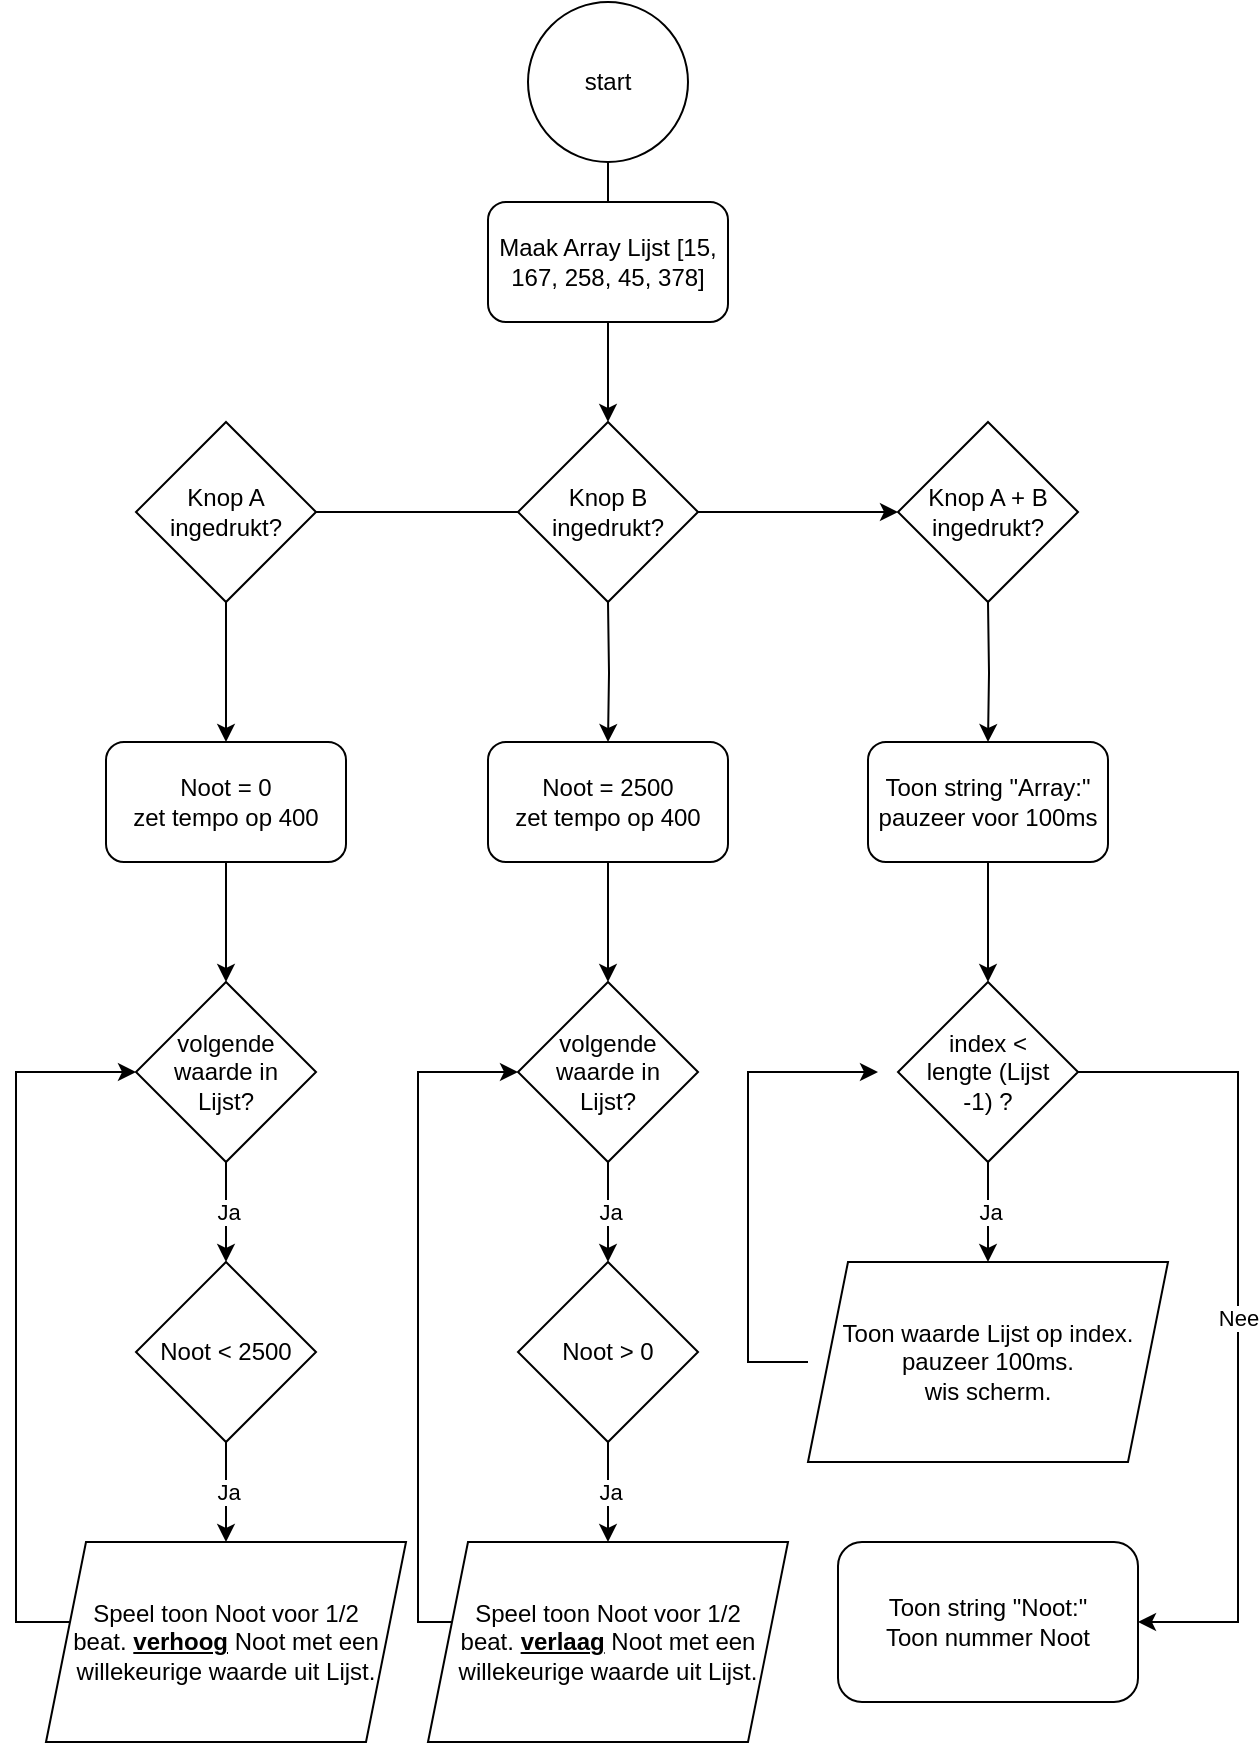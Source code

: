 <mxfile version="13.7.3" type="device"><diagram id="dYlMrsJqqFpLjH6-K3Lr" name="Pagina-1"><mxGraphModel dx="1422" dy="822" grid="1" gridSize="10" guides="1" tooltips="1" connect="1" arrows="1" fold="1" page="1" pageScale="1" pageWidth="827" pageHeight="1169" math="0" shadow="0"><root><mxCell id="0"/><mxCell id="1" parent="0"/><mxCell id="ZJuVpEujnTz1s3ba_48p-4" value="start" style="ellipse;whiteSpace=wrap;html=1;aspect=fixed;" vertex="1" parent="1"><mxGeometry x="365" y="30" width="80" height="80" as="geometry"/></mxCell><mxCell id="ZJuVpEujnTz1s3ba_48p-16" style="edgeStyle=orthogonalEdgeStyle;rounded=0;orthogonalLoop=1;jettySize=auto;html=1;entryX=0.5;entryY=0;entryDx=0;entryDy=0;" edge="1" parent="1" source="ZJuVpEujnTz1s3ba_48p-6" target="ZJuVpEujnTz1s3ba_48p-15"><mxGeometry relative="1" as="geometry"/></mxCell><mxCell id="ZJuVpEujnTz1s3ba_48p-6" value="Knop A ingedrukt?" style="rhombus;whiteSpace=wrap;html=1;" vertex="1" parent="1"><mxGeometry x="169" y="240" width="90" height="90" as="geometry"/></mxCell><mxCell id="ZJuVpEujnTz1s3ba_48p-73" style="edgeStyle=orthogonalEdgeStyle;rounded=0;orthogonalLoop=1;jettySize=auto;html=1;entryX=0;entryY=0.5;entryDx=0;entryDy=0;" edge="1" parent="1" source="ZJuVpEujnTz1s3ba_48p-11" target="ZJuVpEujnTz1s3ba_48p-63"><mxGeometry relative="1" as="geometry"><mxPoint x="540" y="285" as="targetPoint"/></mxGeometry></mxCell><mxCell id="ZJuVpEujnTz1s3ba_48p-11" value="Knop B ingedrukt?" style="rhombus;whiteSpace=wrap;html=1;" vertex="1" parent="1"><mxGeometry x="360" y="240" width="90" height="90" as="geometry"/></mxCell><mxCell id="ZJuVpEujnTz1s3ba_48p-12" value="" style="endArrow=none;html=1;exitX=1;exitY=0.5;exitDx=0;exitDy=0;entryX=0;entryY=0.5;entryDx=0;entryDy=0;" edge="1" parent="1" source="ZJuVpEujnTz1s3ba_48p-6" target="ZJuVpEujnTz1s3ba_48p-11"><mxGeometry width="50" height="50" relative="1" as="geometry"><mxPoint x="400" y="300" as="sourcePoint"/><mxPoint x="450" y="250" as="targetPoint"/></mxGeometry></mxCell><mxCell id="ZJuVpEujnTz1s3ba_48p-13" value="" style="endArrow=none;html=1;entryX=0.5;entryY=1;entryDx=0;entryDy=0;" edge="1" parent="1" source="ZJuVpEujnTz1s3ba_48p-17" target="ZJuVpEujnTz1s3ba_48p-4"><mxGeometry width="50" height="50" relative="1" as="geometry"><mxPoint x="405" y="205" as="sourcePoint"/><mxPoint x="421" y="150" as="targetPoint"/></mxGeometry></mxCell><mxCell id="ZJuVpEujnTz1s3ba_48p-23" style="edgeStyle=orthogonalEdgeStyle;rounded=0;orthogonalLoop=1;jettySize=auto;html=1;entryX=0.5;entryY=0;entryDx=0;entryDy=0;" edge="1" parent="1" source="ZJuVpEujnTz1s3ba_48p-15"><mxGeometry relative="1" as="geometry"><mxPoint x="214" y="520" as="targetPoint"/></mxGeometry></mxCell><mxCell id="ZJuVpEujnTz1s3ba_48p-15" value="Noot = 0&lt;br&gt;zet tempo op 400" style="rounded=1;whiteSpace=wrap;html=1;" vertex="1" parent="1"><mxGeometry x="154" y="400" width="120" height="60" as="geometry"/></mxCell><mxCell id="ZJuVpEujnTz1s3ba_48p-62" style="edgeStyle=orthogonalEdgeStyle;rounded=0;orthogonalLoop=1;jettySize=auto;html=1;entryX=0.5;entryY=0;entryDx=0;entryDy=0;" edge="1" parent="1" source="ZJuVpEujnTz1s3ba_48p-17" target="ZJuVpEujnTz1s3ba_48p-11"><mxGeometry relative="1" as="geometry"/></mxCell><mxCell id="ZJuVpEujnTz1s3ba_48p-17" value="Maak Array Lijst [15, 167, 258, 45, 378]" style="rounded=1;whiteSpace=wrap;html=1;" vertex="1" parent="1"><mxGeometry x="345" y="130" width="120" height="60" as="geometry"/></mxCell><mxCell id="ZJuVpEujnTz1s3ba_48p-19" style="edgeStyle=orthogonalEdgeStyle;rounded=0;orthogonalLoop=1;jettySize=auto;html=1;entryX=0.5;entryY=0;entryDx=0;entryDy=0;" edge="1" parent="1" target="ZJuVpEujnTz1s3ba_48p-20"><mxGeometry relative="1" as="geometry"><mxPoint x="405" y="330" as="sourcePoint"/></mxGeometry></mxCell><mxCell id="ZJuVpEujnTz1s3ba_48p-20" value="Noot = 2500&lt;br&gt;zet tempo op 400" style="rounded=1;whiteSpace=wrap;html=1;" vertex="1" parent="1"><mxGeometry x="345" y="400" width="120" height="60" as="geometry"/></mxCell><mxCell id="ZJuVpEujnTz1s3ba_48p-28" value="Ja" style="edgeStyle=orthogonalEdgeStyle;rounded=0;orthogonalLoop=1;jettySize=auto;html=1;entryX=0.5;entryY=0;entryDx=0;entryDy=0;" edge="1" parent="1" source="ZJuVpEujnTz1s3ba_48p-24"><mxGeometry relative="1" as="geometry"><mxPoint x="214" y="660" as="targetPoint"/></mxGeometry></mxCell><mxCell id="ZJuVpEujnTz1s3ba_48p-24" value="volgende waarde in Lijst?" style="rhombus;whiteSpace=wrap;html=1;spacingLeft=10;spacingRight=10;" vertex="1" parent="1"><mxGeometry x="169" y="520" width="90" height="90" as="geometry"/></mxCell><mxCell id="ZJuVpEujnTz1s3ba_48p-25" style="edgeStyle=orthogonalEdgeStyle;rounded=0;orthogonalLoop=1;jettySize=auto;html=1;entryX=0.5;entryY=0;entryDx=0;entryDy=0;" edge="1" parent="1"><mxGeometry relative="1" as="geometry"><mxPoint x="405" y="460" as="sourcePoint"/><mxPoint x="405" y="520" as="targetPoint"/></mxGeometry></mxCell><mxCell id="ZJuVpEujnTz1s3ba_48p-31" value="Ja" style="edgeStyle=orthogonalEdgeStyle;rounded=0;orthogonalLoop=1;jettySize=auto;html=1;entryX=0.5;entryY=0;entryDx=0;entryDy=0;" edge="1" parent="1" source="ZJuVpEujnTz1s3ba_48p-29"><mxGeometry relative="1" as="geometry"><mxPoint x="214" y="800" as="targetPoint"/></mxGeometry></mxCell><mxCell id="ZJuVpEujnTz1s3ba_48p-29" value="Noot &amp;lt; 2500" style="rhombus;whiteSpace=wrap;html=1;spacingLeft=10;spacingRight=10;" vertex="1" parent="1"><mxGeometry x="169" y="660" width="90" height="90" as="geometry"/></mxCell><mxCell id="ZJuVpEujnTz1s3ba_48p-33" style="edgeStyle=orthogonalEdgeStyle;rounded=0;orthogonalLoop=1;jettySize=auto;html=1;exitX=0;exitY=0.5;exitDx=0;exitDy=0;entryX=0;entryY=0.5;entryDx=0;entryDy=0;" edge="1" parent="1" target="ZJuVpEujnTz1s3ba_48p-24"><mxGeometry relative="1" as="geometry"><mxPoint x="139" y="840" as="sourcePoint"/><Array as="points"><mxPoint x="109" y="840"/><mxPoint x="109" y="565"/></Array></mxGeometry></mxCell><mxCell id="ZJuVpEujnTz1s3ba_48p-34" value="Ja" style="edgeStyle=orthogonalEdgeStyle;rounded=0;orthogonalLoop=1;jettySize=auto;html=1;entryX=0.5;entryY=0;entryDx=0;entryDy=0;" edge="1" parent="1" source="ZJuVpEujnTz1s3ba_48p-35"><mxGeometry relative="1" as="geometry"><mxPoint x="405" y="660" as="targetPoint"/></mxGeometry></mxCell><mxCell id="ZJuVpEujnTz1s3ba_48p-35" value="volgende waarde in Lijst?" style="rhombus;whiteSpace=wrap;html=1;spacingLeft=10;spacingRight=10;" vertex="1" parent="1"><mxGeometry x="360" y="520" width="90" height="90" as="geometry"/></mxCell><mxCell id="ZJuVpEujnTz1s3ba_48p-36" value="Ja" style="edgeStyle=orthogonalEdgeStyle;rounded=0;orthogonalLoop=1;jettySize=auto;html=1;entryX=0.5;entryY=0;entryDx=0;entryDy=0;" edge="1" parent="1" source="ZJuVpEujnTz1s3ba_48p-37"><mxGeometry relative="1" as="geometry"><mxPoint x="405" y="800" as="targetPoint"/></mxGeometry></mxCell><mxCell id="ZJuVpEujnTz1s3ba_48p-37" value="Noot &amp;gt; 0" style="rhombus;whiteSpace=wrap;html=1;spacingLeft=10;spacingRight=10;" vertex="1" parent="1"><mxGeometry x="360" y="660" width="90" height="90" as="geometry"/></mxCell><mxCell id="ZJuVpEujnTz1s3ba_48p-38" style="edgeStyle=orthogonalEdgeStyle;rounded=0;orthogonalLoop=1;jettySize=auto;html=1;exitX=0;exitY=0.5;exitDx=0;exitDy=0;entryX=0;entryY=0.5;entryDx=0;entryDy=0;" edge="1" parent="1" target="ZJuVpEujnTz1s3ba_48p-35"><mxGeometry relative="1" as="geometry"><Array as="points"><mxPoint x="310" y="840"/><mxPoint x="310" y="565"/></Array><mxPoint x="330" y="840" as="sourcePoint"/></mxGeometry></mxCell><mxCell id="ZJuVpEujnTz1s3ba_48p-63" value="Knop A + B ingedrukt?" style="rhombus;whiteSpace=wrap;html=1;" vertex="1" parent="1"><mxGeometry x="550" y="240" width="90" height="90" as="geometry"/></mxCell><mxCell id="ZJuVpEujnTz1s3ba_48p-64" style="edgeStyle=orthogonalEdgeStyle;rounded=0;orthogonalLoop=1;jettySize=auto;html=1;entryX=0.5;entryY=0;entryDx=0;entryDy=0;" edge="1" target="ZJuVpEujnTz1s3ba_48p-65" parent="1"><mxGeometry relative="1" as="geometry"><mxPoint x="595" y="330" as="sourcePoint"/></mxGeometry></mxCell><mxCell id="ZJuVpEujnTz1s3ba_48p-65" value="Toon string &quot;Array:&quot;&lt;br&gt;pauzeer voor 100ms" style="rounded=1;whiteSpace=wrap;html=1;" vertex="1" parent="1"><mxGeometry x="535" y="400" width="120" height="60" as="geometry"/></mxCell><mxCell id="ZJuVpEujnTz1s3ba_48p-66" style="edgeStyle=orthogonalEdgeStyle;rounded=0;orthogonalLoop=1;jettySize=auto;html=1;entryX=0.5;entryY=0;entryDx=0;entryDy=0;" edge="1" parent="1"><mxGeometry relative="1" as="geometry"><mxPoint x="595" y="460" as="sourcePoint"/><mxPoint x="595" y="520" as="targetPoint"/></mxGeometry></mxCell><mxCell id="ZJuVpEujnTz1s3ba_48p-67" value="Ja" style="edgeStyle=orthogonalEdgeStyle;rounded=0;orthogonalLoop=1;jettySize=auto;html=1;entryX=0.5;entryY=0;entryDx=0;entryDy=0;" edge="1" source="ZJuVpEujnTz1s3ba_48p-68" parent="1"><mxGeometry relative="1" as="geometry"><mxPoint x="595" y="660" as="targetPoint"/></mxGeometry></mxCell><mxCell id="ZJuVpEujnTz1s3ba_48p-77" value="Nee" style="edgeStyle=orthogonalEdgeStyle;rounded=0;orthogonalLoop=1;jettySize=auto;html=1;exitX=1;exitY=0.5;exitDx=0;exitDy=0;entryX=1;entryY=0.5;entryDx=0;entryDy=0;" edge="1" parent="1" source="ZJuVpEujnTz1s3ba_48p-68" target="ZJuVpEujnTz1s3ba_48p-72"><mxGeometry relative="1" as="geometry"><Array as="points"><mxPoint x="720" y="565"/><mxPoint x="720" y="840"/></Array></mxGeometry></mxCell><mxCell id="ZJuVpEujnTz1s3ba_48p-68" value="index &amp;lt; lengte (Lijst -1) ?" style="rhombus;whiteSpace=wrap;html=1;spacingLeft=10;spacingRight=10;" vertex="1" parent="1"><mxGeometry x="550" y="520" width="90" height="90" as="geometry"/></mxCell><mxCell id="ZJuVpEujnTz1s3ba_48p-72" value="Toon string &quot;Noot:&quot;&lt;br&gt;Toon nummer Noot" style="rounded=1;whiteSpace=wrap;html=1;" vertex="1" parent="1"><mxGeometry x="520" y="800" width="150" height="80" as="geometry"/></mxCell><mxCell id="ZJuVpEujnTz1s3ba_48p-80" style="edgeStyle=orthogonalEdgeStyle;rounded=0;orthogonalLoop=1;jettySize=auto;html=1;entryX=0;entryY=0.5;entryDx=0;entryDy=0;" edge="1" parent="1"><mxGeometry relative="1" as="geometry"><mxPoint x="505" y="710" as="sourcePoint"/><mxPoint x="540" y="565" as="targetPoint"/><Array as="points"><mxPoint x="475" y="710"/><mxPoint x="475" y="565"/></Array></mxGeometry></mxCell><mxCell id="ZJuVpEujnTz1s3ba_48p-78" value="&lt;span&gt;Toon waarde Lijst op index. pauzeer 100ms.&lt;/span&gt;&lt;br&gt;&lt;span&gt;wis scherm.&lt;/span&gt;" style="shape=parallelogram;perimeter=parallelogramPerimeter;whiteSpace=wrap;html=1;fixedSize=1;" vertex="1" parent="1"><mxGeometry x="505" y="660" width="180" height="100" as="geometry"/></mxCell><mxCell id="ZJuVpEujnTz1s3ba_48p-83" value="Speel toon Noot voor 1/2 beat.&amp;nbsp;&lt;b&gt;&lt;u&gt;verlaag&lt;/u&gt;&lt;/b&gt;&amp;nbsp;Noot met een willekeurige waarde uit Lijst." style="shape=parallelogram;perimeter=parallelogramPerimeter;whiteSpace=wrap;html=1;fixedSize=1;" vertex="1" parent="1"><mxGeometry x="315" y="800" width="180" height="100" as="geometry"/></mxCell><mxCell id="ZJuVpEujnTz1s3ba_48p-84" value="Speel toon Noot voor 1/2 beat.&amp;nbsp;&lt;u&gt;&lt;b&gt;verhoog&lt;/b&gt;&lt;/u&gt;&amp;nbsp;Noot met een willekeurige waarde uit Lijst." style="shape=parallelogram;perimeter=parallelogramPerimeter;whiteSpace=wrap;html=1;fixedSize=1;" vertex="1" parent="1"><mxGeometry x="124" y="800" width="180" height="100" as="geometry"/></mxCell></root></mxGraphModel></diagram></mxfile>